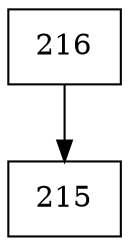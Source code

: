 digraph G {
  node [shape=record];
  node0 [label="{216}"];
  node0 -> node1;
  node1 [label="{215}"];
}
